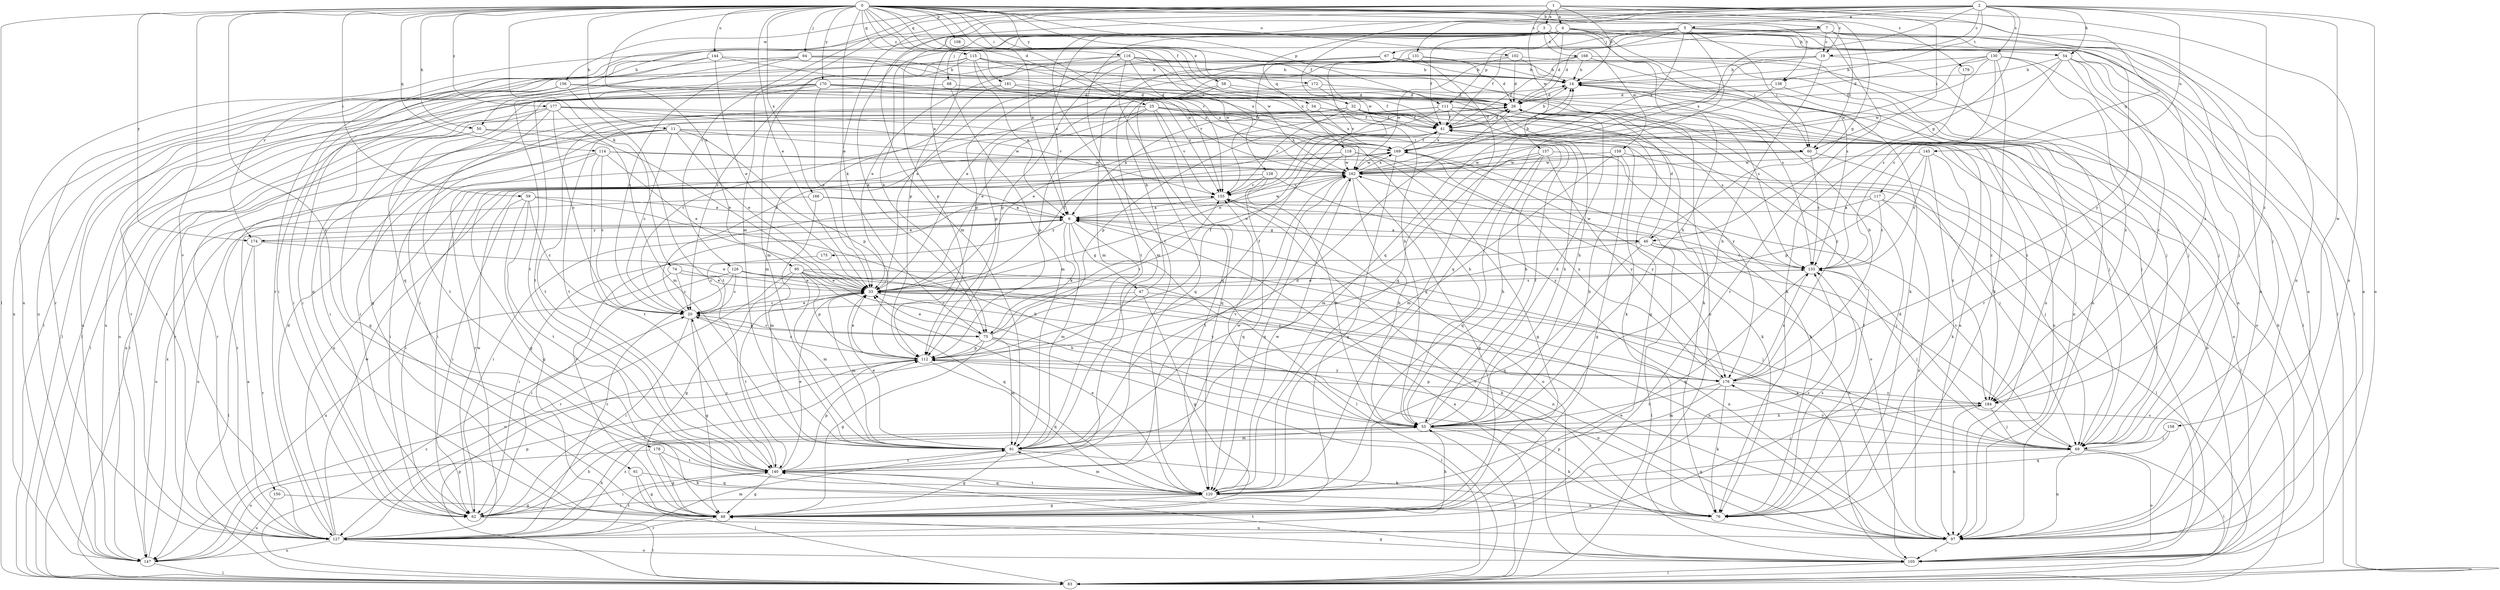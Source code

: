 strict digraph  {
0;
1;
2;
3;
4;
5;
6;
7;
11;
14;
19;
20;
25;
26;
32;
33;
34;
41;
46;
47;
48;
50;
54;
55;
58;
59;
60;
61;
62;
64;
67;
68;
69;
74;
75;
76;
83;
91;
95;
97;
102;
105;
108;
111;
112;
114;
115;
116;
117;
118;
120;
126;
127;
128;
130;
131;
133;
138;
140;
144;
145;
147;
150;
155;
156;
157;
158;
159;
162;
166;
168;
169;
170;
172;
174;
175;
176;
177;
178;
179;
181;
184;
0 -> 7  [label=b];
0 -> 11  [label=b];
0 -> 25  [label=d];
0 -> 32  [label=e];
0 -> 33  [label=e];
0 -> 34  [label=f];
0 -> 41  [label=f];
0 -> 46  [label=g];
0 -> 50  [label=h];
0 -> 58  [label=i];
0 -> 59  [label=i];
0 -> 64  [label=j];
0 -> 74  [label=k];
0 -> 75  [label=k];
0 -> 83  [label=l];
0 -> 95  [label=n];
0 -> 97  [label=n];
0 -> 102  [label=o];
0 -> 108  [label=p];
0 -> 111  [label=p];
0 -> 114  [label=q];
0 -> 115  [label=q];
0 -> 116  [label=q];
0 -> 128  [label=s];
0 -> 138  [label=t];
0 -> 144  [label=u];
0 -> 150  [label=v];
0 -> 155  [label=v];
0 -> 166  [label=x];
0 -> 170  [label=y];
0 -> 172  [label=y];
0 -> 174  [label=y];
0 -> 177  [label=z];
0 -> 178  [label=z];
0 -> 179  [label=z];
0 -> 181  [label=z];
1 -> 3  [label=a];
1 -> 4  [label=a];
1 -> 14  [label=b];
1 -> 19  [label=c];
1 -> 50  [label=h];
1 -> 60  [label=i];
1 -> 91  [label=m];
1 -> 97  [label=n];
1 -> 117  [label=q];
1 -> 126  [label=r];
1 -> 156  [label=w];
1 -> 157  [label=w];
2 -> 5  [label=a];
2 -> 6  [label=a];
2 -> 19  [label=c];
2 -> 33  [label=e];
2 -> 46  [label=g];
2 -> 54  [label=h];
2 -> 91  [label=m];
2 -> 105  [label=o];
2 -> 118  [label=q];
2 -> 120  [label=q];
2 -> 130  [label=s];
2 -> 131  [label=s];
2 -> 138  [label=t];
2 -> 140  [label=t];
2 -> 145  [label=u];
2 -> 158  [label=w];
2 -> 184  [label=z];
3 -> 6  [label=a];
3 -> 41  [label=f];
3 -> 83  [label=l];
3 -> 97  [label=n];
3 -> 127  [label=r];
3 -> 133  [label=s];
3 -> 159  [label=w];
3 -> 162  [label=w];
3 -> 168  [label=x];
3 -> 174  [label=y];
4 -> 6  [label=a];
4 -> 26  [label=d];
4 -> 54  [label=h];
4 -> 55  [label=h];
4 -> 60  [label=i];
4 -> 75  [label=k];
4 -> 83  [label=l];
4 -> 111  [label=p];
4 -> 112  [label=p];
4 -> 140  [label=t];
4 -> 184  [label=z];
5 -> 26  [label=d];
5 -> 41  [label=f];
5 -> 60  [label=i];
5 -> 67  [label=j];
5 -> 68  [label=j];
5 -> 69  [label=j];
5 -> 75  [label=k];
5 -> 97  [label=n];
5 -> 120  [label=q];
5 -> 127  [label=r];
5 -> 169  [label=x];
6 -> 46  [label=g];
6 -> 47  [label=g];
6 -> 75  [label=k];
6 -> 83  [label=l];
6 -> 91  [label=m];
6 -> 162  [label=w];
6 -> 174  [label=y];
6 -> 175  [label=y];
7 -> 19  [label=c];
7 -> 60  [label=i];
7 -> 97  [label=n];
7 -> 112  [label=p];
7 -> 147  [label=u];
7 -> 155  [label=v];
7 -> 176  [label=y];
11 -> 20  [label=c];
11 -> 33  [label=e];
11 -> 60  [label=i];
11 -> 61  [label=i];
11 -> 112  [label=p];
11 -> 127  [label=r];
11 -> 147  [label=u];
11 -> 162  [label=w];
14 -> 26  [label=d];
14 -> 69  [label=j];
14 -> 97  [label=n];
19 -> 14  [label=b];
19 -> 33  [label=e];
19 -> 55  [label=h];
19 -> 97  [label=n];
19 -> 169  [label=x];
20 -> 26  [label=d];
20 -> 33  [label=e];
20 -> 48  [label=g];
20 -> 62  [label=i];
20 -> 75  [label=k];
25 -> 33  [label=e];
25 -> 41  [label=f];
25 -> 55  [label=h];
25 -> 62  [label=i];
25 -> 112  [label=p];
25 -> 120  [label=q];
25 -> 140  [label=t];
25 -> 155  [label=v];
25 -> 176  [label=y];
25 -> 184  [label=z];
26 -> 41  [label=f];
26 -> 133  [label=s];
26 -> 176  [label=y];
32 -> 6  [label=a];
32 -> 41  [label=f];
32 -> 76  [label=k];
32 -> 97  [label=n];
32 -> 140  [label=t];
32 -> 155  [label=v];
32 -> 184  [label=z];
33 -> 20  [label=c];
33 -> 41  [label=f];
33 -> 69  [label=j];
33 -> 91  [label=m];
33 -> 133  [label=s];
33 -> 140  [label=t];
33 -> 176  [label=y];
34 -> 41  [label=f];
34 -> 62  [label=i];
34 -> 83  [label=l];
34 -> 97  [label=n];
34 -> 169  [label=x];
41 -> 14  [label=b];
41 -> 26  [label=d];
41 -> 33  [label=e];
41 -> 105  [label=o];
41 -> 169  [label=x];
46 -> 6  [label=a];
46 -> 26  [label=d];
46 -> 62  [label=i];
46 -> 83  [label=l];
46 -> 97  [label=n];
46 -> 120  [label=q];
46 -> 133  [label=s];
47 -> 14  [label=b];
47 -> 20  [label=c];
47 -> 48  [label=g];
47 -> 97  [label=n];
47 -> 147  [label=u];
48 -> 55  [label=h];
48 -> 127  [label=r];
48 -> 133  [label=s];
48 -> 155  [label=v];
50 -> 33  [label=e];
50 -> 48  [label=g];
50 -> 127  [label=r];
50 -> 169  [label=x];
54 -> 14  [label=b];
54 -> 69  [label=j];
54 -> 97  [label=n];
54 -> 127  [label=r];
54 -> 133  [label=s];
54 -> 162  [label=w];
54 -> 184  [label=z];
55 -> 26  [label=d];
55 -> 41  [label=f];
55 -> 69  [label=j];
55 -> 76  [label=k];
55 -> 83  [label=l];
55 -> 91  [label=m];
55 -> 155  [label=v];
58 -> 26  [label=d];
58 -> 48  [label=g];
58 -> 69  [label=j];
58 -> 120  [label=q];
59 -> 6  [label=a];
59 -> 20  [label=c];
59 -> 48  [label=g];
59 -> 55  [label=h];
59 -> 62  [label=i];
59 -> 140  [label=t];
60 -> 62  [label=i];
60 -> 83  [label=l];
60 -> 133  [label=s];
60 -> 162  [label=w];
61 -> 48  [label=g];
61 -> 83  [label=l];
61 -> 120  [label=q];
62 -> 55  [label=h];
62 -> 83  [label=l];
62 -> 97  [label=n];
62 -> 162  [label=w];
64 -> 14  [label=b];
64 -> 20  [label=c];
64 -> 105  [label=o];
64 -> 140  [label=t];
64 -> 147  [label=u];
64 -> 169  [label=x];
67 -> 14  [label=b];
67 -> 69  [label=j];
67 -> 91  [label=m];
67 -> 112  [label=p];
68 -> 26  [label=d];
68 -> 91  [label=m];
68 -> 147  [label=u];
69 -> 83  [label=l];
69 -> 97  [label=n];
69 -> 105  [label=o];
69 -> 120  [label=q];
69 -> 155  [label=v];
69 -> 176  [label=y];
74 -> 20  [label=c];
74 -> 33  [label=e];
74 -> 69  [label=j];
74 -> 147  [label=u];
75 -> 20  [label=c];
75 -> 33  [label=e];
75 -> 41  [label=f];
75 -> 48  [label=g];
75 -> 83  [label=l];
75 -> 91  [label=m];
75 -> 97  [label=n];
75 -> 112  [label=p];
75 -> 155  [label=v];
76 -> 26  [label=d];
76 -> 41  [label=f];
76 -> 133  [label=s];
83 -> 6  [label=a];
83 -> 20  [label=c];
83 -> 112  [label=p];
91 -> 26  [label=d];
91 -> 33  [label=e];
91 -> 48  [label=g];
91 -> 76  [label=k];
91 -> 140  [label=t];
95 -> 33  [label=e];
95 -> 48  [label=g];
95 -> 55  [label=h];
95 -> 91  [label=m];
95 -> 97  [label=n];
95 -> 112  [label=p];
95 -> 120  [label=q];
95 -> 127  [label=r];
95 -> 176  [label=y];
97 -> 33  [label=e];
97 -> 105  [label=o];
97 -> 112  [label=p];
102 -> 14  [label=b];
102 -> 26  [label=d];
102 -> 69  [label=j];
102 -> 83  [label=l];
102 -> 162  [label=w];
105 -> 6  [label=a];
105 -> 14  [label=b];
105 -> 41  [label=f];
105 -> 48  [label=g];
105 -> 83  [label=l];
105 -> 133  [label=s];
105 -> 140  [label=t];
105 -> 155  [label=v];
108 -> 162  [label=w];
111 -> 20  [label=c];
111 -> 33  [label=e];
111 -> 41  [label=f];
111 -> 48  [label=g];
111 -> 55  [label=h];
111 -> 105  [label=o];
111 -> 112  [label=p];
112 -> 20  [label=c];
112 -> 33  [label=e];
112 -> 41  [label=f];
112 -> 62  [label=i];
112 -> 120  [label=q];
112 -> 176  [label=y];
114 -> 20  [label=c];
114 -> 33  [label=e];
114 -> 62  [label=i];
114 -> 69  [label=j];
114 -> 127  [label=r];
114 -> 140  [label=t];
114 -> 162  [label=w];
115 -> 6  [label=a];
115 -> 14  [label=b];
115 -> 48  [label=g];
115 -> 55  [label=h];
115 -> 91  [label=m];
115 -> 120  [label=q];
115 -> 155  [label=v];
115 -> 169  [label=x];
116 -> 14  [label=b];
116 -> 33  [label=e];
116 -> 97  [label=n];
116 -> 112  [label=p];
116 -> 120  [label=q];
116 -> 133  [label=s];
116 -> 147  [label=u];
116 -> 162  [label=w];
117 -> 6  [label=a];
117 -> 83  [label=l];
117 -> 97  [label=n];
117 -> 133  [label=s];
117 -> 147  [label=u];
118 -> 33  [label=e];
118 -> 48  [label=g];
118 -> 127  [label=r];
118 -> 162  [label=w];
118 -> 176  [label=y];
120 -> 33  [label=e];
120 -> 48  [label=g];
120 -> 62  [label=i];
120 -> 76  [label=k];
120 -> 91  [label=m];
120 -> 140  [label=t];
120 -> 162  [label=w];
126 -> 20  [label=c];
126 -> 33  [label=e];
126 -> 62  [label=i];
126 -> 76  [label=k];
126 -> 97  [label=n];
126 -> 127  [label=r];
127 -> 6  [label=a];
127 -> 26  [label=d];
127 -> 55  [label=h];
127 -> 91  [label=m];
127 -> 105  [label=o];
127 -> 112  [label=p];
127 -> 140  [label=t];
127 -> 147  [label=u];
127 -> 162  [label=w];
127 -> 169  [label=x];
127 -> 184  [label=z];
128 -> 48  [label=g];
128 -> 55  [label=h];
128 -> 62  [label=i];
128 -> 120  [label=q];
128 -> 155  [label=v];
128 -> 176  [label=y];
130 -> 14  [label=b];
130 -> 26  [label=d];
130 -> 41  [label=f];
130 -> 76  [label=k];
130 -> 83  [label=l];
130 -> 133  [label=s];
130 -> 162  [label=w];
130 -> 184  [label=z];
131 -> 14  [label=b];
131 -> 26  [label=d];
131 -> 33  [label=e];
131 -> 91  [label=m];
131 -> 120  [label=q];
131 -> 155  [label=v];
133 -> 33  [label=e];
133 -> 69  [label=j];
133 -> 120  [label=q];
133 -> 162  [label=w];
138 -> 26  [label=d];
138 -> 105  [label=o];
138 -> 120  [label=q];
140 -> 20  [label=c];
140 -> 33  [label=e];
140 -> 48  [label=g];
140 -> 62  [label=i];
140 -> 112  [label=p];
140 -> 120  [label=q];
140 -> 162  [label=w];
144 -> 14  [label=b];
144 -> 33  [label=e];
144 -> 62  [label=i];
144 -> 127  [label=r];
144 -> 162  [label=w];
145 -> 76  [label=k];
145 -> 112  [label=p];
145 -> 133  [label=s];
145 -> 162  [label=w];
145 -> 184  [label=z];
147 -> 83  [label=l];
147 -> 169  [label=x];
150 -> 48  [label=g];
150 -> 147  [label=u];
155 -> 6  [label=a];
155 -> 62  [label=i];
155 -> 105  [label=o];
156 -> 26  [label=d];
156 -> 62  [label=i];
156 -> 127  [label=r];
156 -> 140  [label=t];
156 -> 147  [label=u];
156 -> 169  [label=x];
157 -> 55  [label=h];
157 -> 76  [label=k];
157 -> 91  [label=m];
157 -> 120  [label=q];
157 -> 162  [label=w];
157 -> 176  [label=y];
158 -> 69  [label=j];
158 -> 120  [label=q];
159 -> 48  [label=g];
159 -> 55  [label=h];
159 -> 69  [label=j];
159 -> 91  [label=m];
159 -> 162  [label=w];
162 -> 14  [label=b];
162 -> 48  [label=g];
162 -> 55  [label=h];
162 -> 69  [label=j];
162 -> 120  [label=q];
162 -> 140  [label=t];
162 -> 155  [label=v];
162 -> 169  [label=x];
166 -> 6  [label=a];
166 -> 69  [label=j];
166 -> 91  [label=m];
166 -> 147  [label=u];
168 -> 14  [label=b];
168 -> 20  [label=c];
168 -> 41  [label=f];
168 -> 69  [label=j];
168 -> 76  [label=k];
169 -> 14  [label=b];
169 -> 41  [label=f];
169 -> 48  [label=g];
169 -> 76  [label=k];
169 -> 105  [label=o];
169 -> 162  [label=w];
170 -> 26  [label=d];
170 -> 33  [label=e];
170 -> 55  [label=h];
170 -> 62  [label=i];
170 -> 76  [label=k];
170 -> 83  [label=l];
170 -> 127  [label=r];
170 -> 133  [label=s];
170 -> 140  [label=t];
170 -> 155  [label=v];
172 -> 26  [label=d];
172 -> 41  [label=f];
172 -> 112  [label=p];
174 -> 6  [label=a];
174 -> 33  [label=e];
174 -> 83  [label=l];
174 -> 127  [label=r];
175 -> 20  [label=c];
176 -> 14  [label=b];
176 -> 55  [label=h];
176 -> 76  [label=k];
176 -> 91  [label=m];
176 -> 133  [label=s];
176 -> 169  [label=x];
176 -> 184  [label=z];
177 -> 20  [label=c];
177 -> 41  [label=f];
177 -> 55  [label=h];
177 -> 83  [label=l];
177 -> 91  [label=m];
177 -> 140  [label=t];
177 -> 147  [label=u];
177 -> 155  [label=v];
178 -> 48  [label=g];
178 -> 76  [label=k];
178 -> 140  [label=t];
178 -> 147  [label=u];
179 -> 76  [label=k];
181 -> 26  [label=d];
181 -> 83  [label=l];
181 -> 91  [label=m];
181 -> 169  [label=x];
184 -> 55  [label=h];
184 -> 69  [label=j];
184 -> 97  [label=n];
184 -> 112  [label=p];
}
